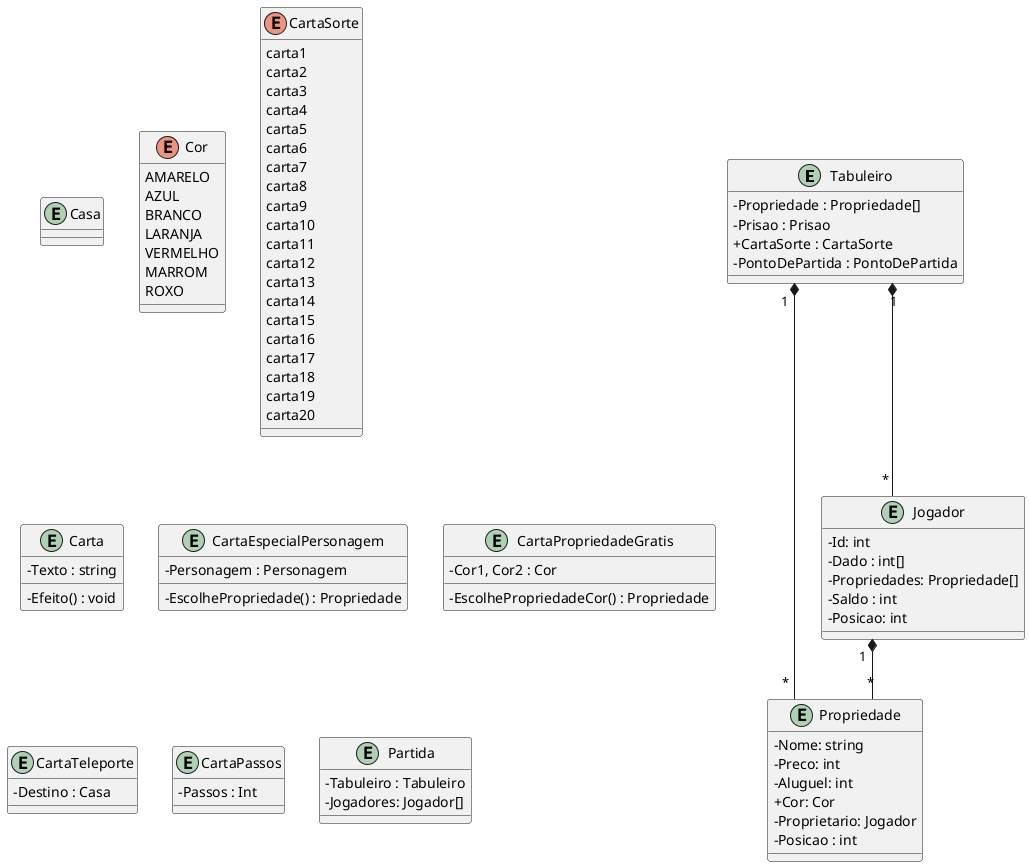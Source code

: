 @startuml diagrama
skinparam linetype ortho
skinparam classAttributeIconSize 0

entity Tabuleiro{
    - Propriedade : Propriedade[]
    - Prisao : Prisao
    + CartaSorte : CartaSorte
    - PontoDePartida : PontoDePartida
}


entity Casa{

}

entity Propriedade{
    - Nome: string
    - Preco: int
    - Aluguel: int
    + Cor: Cor
    - Proprietario: Jogador
    - Posicao : int   
}

entity Jogador{
    - Id: int
    - Dado : int[]
    - Propriedades: Propriedade[]
    - Saldo : int
    - Posicao: int
}

enum Cor{
    AMARELO
    AZUL
    BRANCO
    LARANJA
    VERMELHO
    MARROM
    ROXO
}
enum CartaSorte{ 
        carta1
        carta2
        carta3
        carta4
        carta5
        carta6
        carta7
        carta8
        carta9
        carta10
        carta11
        carta12
        carta13
        carta14
        carta15
        carta16
        carta17
        carta18
        carta19
        carta20
}

entity Carta{
    - Texto : string
    - Efeito() : void
}


entity CartaEspecialPersonagem{
    - Personagem : Personagem
    - EscolhePropriedade() : Propriedade
}


entity CartaPropriedadeGratis{
    - Cor1, Cor2 : Cor
    - EscolhePropriedadeCor() : Propriedade
}

entity CartaTeleporte{
    - Destino : Casa
}

entity CartaPassos{
    - Passos : Int
}

entity Partida{
    - Tabuleiro : Tabuleiro
    - Jogadores: Jogador[]
    }

    Tabuleiro "1" *-- "*" Jogador
    Tabuleiro "1" *-- "*" Propriedade
    
    Jogador "1"  *-- "*" Propriedade

@enduml